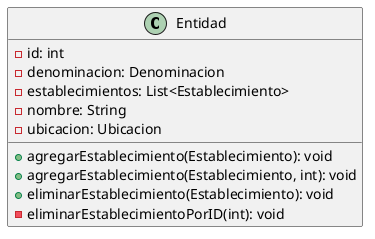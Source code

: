 @startuml

skinparam linetype ortho

class Entidad {
  - id: int
  - denominacion: Denominacion
  - establecimientos: List<Establecimiento>
  - nombre: String
  - ubicacion: Ubicacion

  + agregarEstablecimiento(Establecimiento): void
  + agregarEstablecimiento(Establecimiento, int): void
  + eliminarEstablecimiento(Establecimiento): void
  - eliminarEstablecimientoPorID(int): void
}

@enduml
